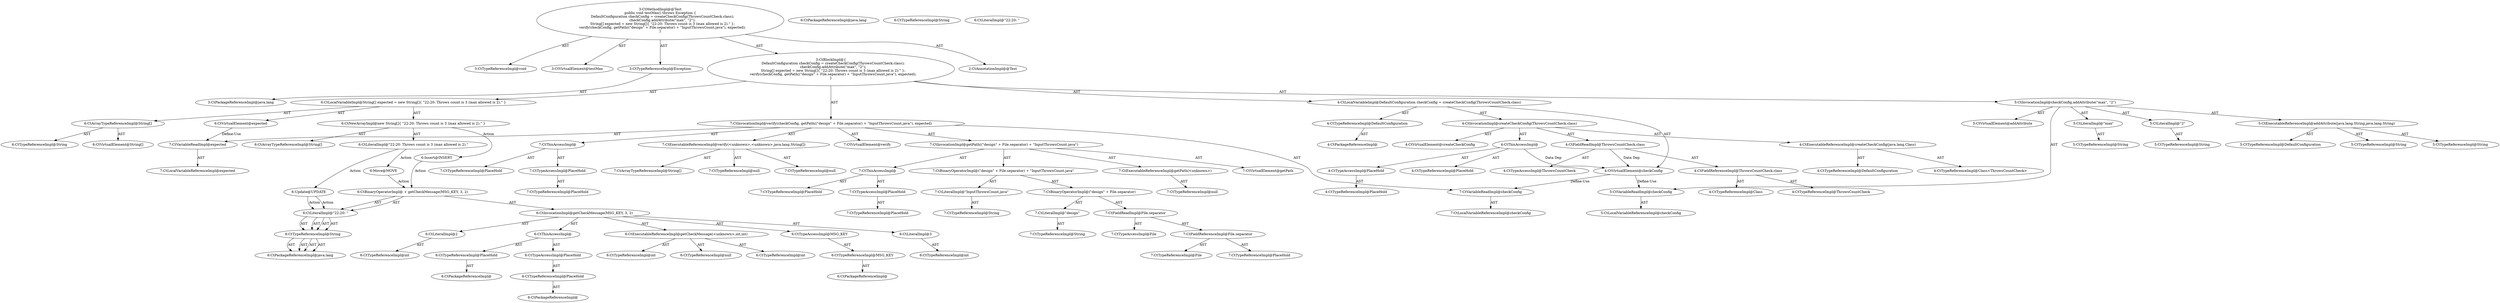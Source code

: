 digraph "testMax#?" {
0 [label="3:CtTypeReferenceImpl@void" shape=ellipse]
1 [label="3:CtVirtualElement@testMax" shape=ellipse]
2 [label="3:CtTypeReferenceImpl@Exception" shape=ellipse]
3 [label="3:CtPackageReferenceImpl@java.lang" shape=ellipse]
4 [label="4:CtTypeReferenceImpl@DefaultConfiguration" shape=ellipse]
5 [label="4:CtPackageReferenceImpl@" shape=ellipse]
6 [label="4:CtExecutableReferenceImpl@createCheckConfig(java.lang.Class)" shape=ellipse]
7 [label="4:CtTypeReferenceImpl@DefaultConfiguration" shape=ellipse]
8 [label="4:CtTypeReferenceImpl@Class<ThrowsCountCheck>" shape=ellipse]
9 [label="4:CtVirtualElement@createCheckConfig" shape=ellipse]
10 [label="4:CtTypeAccessImpl@PlaceHold" shape=ellipse]
11 [label="4:CtTypeReferenceImpl@PlaceHold" shape=ellipse]
12 [label="4:CtThisAccessImpl@" shape=ellipse]
13 [label="4:CtTypeReferenceImpl@PlaceHold" shape=ellipse]
14 [label="4:CtFieldReferenceImpl@ThrowsCountCheck.class" shape=ellipse]
15 [label="4:CtTypeReferenceImpl@ThrowsCountCheck" shape=ellipse]
16 [label="4:CtTypeReferenceImpl@Class" shape=ellipse]
17 [label="4:CtFieldReadImpl@ThrowsCountCheck.class" shape=ellipse]
18 [label="4:CtTypeAccessImpl@ThrowsCountCheck" shape=ellipse]
19 [label="4:CtInvocationImpl@createCheckConfig(ThrowsCountCheck.class)" shape=ellipse]
20 [label="4:CtVirtualElement@checkConfig" shape=ellipse]
21 [label="4:CtLocalVariableImpl@DefaultConfiguration checkConfig = createCheckConfig(ThrowsCountCheck.class)" shape=ellipse]
22 [label="5:CtExecutableReferenceImpl@addAttribute(java.lang.String,java.lang.String)" shape=ellipse]
23 [label="5:CtTypeReferenceImpl@DefaultConfiguration" shape=ellipse]
24 [label="5:CtTypeReferenceImpl@String" shape=ellipse]
25 [label="5:CtTypeReferenceImpl@String" shape=ellipse]
26 [label="5:CtVirtualElement@addAttribute" shape=ellipse]
27 [label="5:CtVariableReadImpl@checkConfig" shape=ellipse]
28 [label="5:CtLocalVariableReferenceImpl@checkConfig" shape=ellipse]
29 [label="5:CtLiteralImpl@\"max\"" shape=ellipse]
30 [label="5:CtTypeReferenceImpl@String" shape=ellipse]
31 [label="5:CtLiteralImpl@\"2\"" shape=ellipse]
32 [label="5:CtTypeReferenceImpl@String" shape=ellipse]
33 [label="5:CtInvocationImpl@checkConfig.addAttribute(\"max\", \"2\")" shape=ellipse]
34 [label="6:CtVirtualElement@String[]" shape=ellipse]
35 [label="6:CtArrayTypeReferenceImpl@String[]" shape=ellipse]
36 [label="6:CtTypeReferenceImpl@String" shape=ellipse]
37 [label="6:CtNewArrayImpl@new String[]\{ \"22:20: Throws count is 3 (max allowed is 2).\" \}" shape=ellipse]
38 [label="6:CtArrayTypeReferenceImpl@String[]" shape=ellipse]
39 [label="6:CtLiteralImpl@\"22:20: Throws count is 3 (max allowed is 2).\"" shape=ellipse]
40 [label="6:CtVirtualElement@expected" shape=ellipse]
41 [label="6:CtLocalVariableImpl@String[] expected = new String[]\{ \"22:20: Throws count is 3 (max allowed is 2).\" \}" shape=ellipse]
42 [label="7:CtExecutableReferenceImpl@verify(<unknown>,<unknown>,java.lang.String[])" shape=ellipse]
43 [label="7:CtTypeReferenceImpl@null" shape=ellipse]
44 [label="7:CtTypeReferenceImpl@null" shape=ellipse]
45 [label="7:CtArrayTypeReferenceImpl@String[]" shape=ellipse]
46 [label="7:CtVirtualElement@verify" shape=ellipse]
47 [label="7:CtTypeAccessImpl@PlaceHold" shape=ellipse]
48 [label="7:CtTypeReferenceImpl@PlaceHold" shape=ellipse]
49 [label="7:CtThisAccessImpl@" shape=ellipse]
50 [label="7:CtTypeReferenceImpl@PlaceHold" shape=ellipse]
51 [label="7:CtVariableReadImpl@checkConfig" shape=ellipse]
52 [label="7:CtLocalVariableReferenceImpl@checkConfig" shape=ellipse]
53 [label="7:CtExecutableReferenceImpl@getPath(<unknown>)" shape=ellipse]
54 [label="7:CtTypeReferenceImpl@null" shape=ellipse]
55 [label="7:CtVirtualElement@getPath" shape=ellipse]
56 [label="7:CtTypeAccessImpl@PlaceHold" shape=ellipse]
57 [label="7:CtTypeReferenceImpl@PlaceHold" shape=ellipse]
58 [label="7:CtThisAccessImpl@" shape=ellipse]
59 [label="7:CtTypeReferenceImpl@PlaceHold" shape=ellipse]
60 [label="7:CtLiteralImpl@\"design\"" shape=ellipse]
61 [label="7:CtTypeReferenceImpl@String" shape=ellipse]
62 [label="7:CtFieldReferenceImpl@File.separator" shape=ellipse]
63 [label="7:CtTypeReferenceImpl@File" shape=ellipse]
64 [label="7:CtTypeReferenceImpl@PlaceHold" shape=ellipse]
65 [label="7:CtFieldReadImpl@File.separator" shape=ellipse]
66 [label="7:CtTypeAccessImpl@File" shape=ellipse]
67 [label="7:CtBinaryOperatorImpl@(\"design\" + File.separator)" shape=ellipse]
68 [label="7:CtLiteralImpl@\"InputThrowsCount.java\"" shape=ellipse]
69 [label="7:CtTypeReferenceImpl@String" shape=ellipse]
70 [label="7:CtBinaryOperatorImpl@(\"design\" + File.separator) + \"InputThrowsCount.java\"" shape=ellipse]
71 [label="7:CtInvocationImpl@getPath((\"design\" + File.separator) + \"InputThrowsCount.java\")" shape=ellipse]
72 [label="7:CtVariableReadImpl@expected" shape=ellipse]
73 [label="7:CtLocalVariableReferenceImpl@expected" shape=ellipse]
74 [label="7:CtInvocationImpl@verify(checkConfig, getPath((\"design\" + File.separator) + \"InputThrowsCount.java\"), expected)" shape=ellipse]
75 [label="3:CtBlockImpl@\{
    DefaultConfiguration checkConfig = createCheckConfig(ThrowsCountCheck.class);
    checkConfig.addAttribute(\"max\", \"2\");
    String[] expected = new String[]\{ \"22:20: Throws count is 3 (max allowed is 2).\" \};
    verify(checkConfig, getPath((\"design\" + File.separator) + \"InputThrowsCount.java\"), expected);
\}" shape=ellipse]
76 [label="3:CtMethodImpl@@Test
public void testMax() throws Exception \{
    DefaultConfiguration checkConfig = createCheckConfig(ThrowsCountCheck.class);
    checkConfig.addAttribute(\"max\", \"2\");
    String[] expected = new String[]\{ \"22:20: Throws count is 3 (max allowed is 2).\" \};
    verify(checkConfig, getPath((\"design\" + File.separator) + \"InputThrowsCount.java\"), expected);
\}" shape=ellipse]
77 [label="2:CtAnnotationImpl@@Test" shape=ellipse]
78 [label="6:Update@UPDATE" shape=ellipse]
79 [label="6:CtPackageReferenceImpl@java.lang" shape=ellipse]
80 [label="6:CtTypeReferenceImpl@String" shape=ellipse]
81 [label="6:CtLiteralImpl@\"22:20: \"" shape=ellipse]
82 [label="6:Insert@INSERT" shape=ellipse]
83 [label="6:CtPackageReferenceImpl@java.lang" shape=ellipse]
84 [label="6:CtTypeReferenceImpl@String" shape=ellipse]
85 [label="6:CtLiteralImpl@\"22:20: \"" shape=ellipse]
86 [label="6:CtPackageReferenceImpl@" shape=ellipse]
87 [label="6:CtTypeReferenceImpl@PlaceHold" shape=ellipse]
88 [label="6:CtPackageReferenceImpl@" shape=ellipse]
89 [label="6:CtTypeReferenceImpl@PlaceHold" shape=ellipse]
90 [label="6:CtTypeAccessImpl@PlaceHold" shape=ellipse]
91 [label="6:CtThisAccessImpl@" shape=ellipse]
92 [label="6:CtTypeReferenceImpl@null" shape=ellipse]
93 [label="6:CtTypeReferenceImpl@int" shape=ellipse]
94 [label="6:CtTypeReferenceImpl@int" shape=ellipse]
95 [label="6:CtExecutableReferenceImpl@getCheckMessage(<unknown>,int,int)" shape=ellipse]
96 [label="6:CtPackageReferenceImpl@" shape=ellipse]
97 [label="6:CtTypeReferenceImpl@MSG_KEY" shape=ellipse]
98 [label="6:CtTypeAccessImpl@MSG_KEY" shape=ellipse]
99 [label="6:CtTypeReferenceImpl@int" shape=ellipse]
100 [label="6:CtLiteralImpl@3" shape=ellipse]
101 [label="6:CtTypeReferenceImpl@int" shape=ellipse]
102 [label="6:CtLiteralImpl@2" shape=ellipse]
103 [label="6:CtInvocationImpl@getCheckMessage(MSG_KEY, 3, 2)" shape=ellipse]
104 [label="6:CtBinaryOperatorImpl@ + getCheckMessage(MSG_KEY, 3, 2)" shape=ellipse]
105 [label="6:Move@MOVE" shape=ellipse]
2 -> 3 [label="AST"];
4 -> 5 [label="AST"];
6 -> 7 [label="AST"];
6 -> 8 [label="AST"];
10 -> 11 [label="AST"];
12 -> 13 [label="AST"];
12 -> 10 [label="AST"];
12 -> 20 [label="Data Dep"];
14 -> 15 [label="AST"];
14 -> 16 [label="AST"];
17 -> 18 [label="AST"];
17 -> 14 [label="AST"];
17 -> 20 [label="Data Dep"];
19 -> 9 [label="AST"];
19 -> 12 [label="AST"];
19 -> 6 [label="AST"];
19 -> 17 [label="AST"];
20 -> 27 [label="Define-Use"];
20 -> 51 [label="Define-Use"];
21 -> 20 [label="AST"];
21 -> 4 [label="AST"];
21 -> 19 [label="AST"];
22 -> 23 [label="AST"];
22 -> 24 [label="AST"];
22 -> 25 [label="AST"];
27 -> 28 [label="AST"];
29 -> 30 [label="AST"];
31 -> 32 [label="AST"];
33 -> 26 [label="AST"];
33 -> 27 [label="AST"];
33 -> 22 [label="AST"];
33 -> 29 [label="AST"];
33 -> 31 [label="AST"];
35 -> 34 [label="AST"];
35 -> 36 [label="AST"];
37 -> 38 [label="AST"];
37 -> 39 [label="AST"];
37 -> 82 [label="Action"];
39 -> 78 [label="Action"];
39 -> 105 [label="Action"];
40 -> 72 [label="Define-Use"];
41 -> 40 [label="AST"];
41 -> 35 [label="AST"];
41 -> 37 [label="AST"];
42 -> 43 [label="AST"];
42 -> 44 [label="AST"];
42 -> 45 [label="AST"];
47 -> 48 [label="AST"];
49 -> 50 [label="AST"];
49 -> 47 [label="AST"];
51 -> 52 [label="AST"];
53 -> 54 [label="AST"];
56 -> 57 [label="AST"];
58 -> 59 [label="AST"];
58 -> 56 [label="AST"];
60 -> 61 [label="AST"];
62 -> 63 [label="AST"];
62 -> 64 [label="AST"];
65 -> 66 [label="AST"];
65 -> 62 [label="AST"];
67 -> 60 [label="AST"];
67 -> 65 [label="AST"];
68 -> 69 [label="AST"];
70 -> 67 [label="AST"];
70 -> 68 [label="AST"];
71 -> 55 [label="AST"];
71 -> 58 [label="AST"];
71 -> 53 [label="AST"];
71 -> 70 [label="AST"];
72 -> 73 [label="AST"];
74 -> 46 [label="AST"];
74 -> 49 [label="AST"];
74 -> 42 [label="AST"];
74 -> 51 [label="AST"];
74 -> 71 [label="AST"];
74 -> 72 [label="AST"];
75 -> 21 [label="AST"];
75 -> 33 [label="AST"];
75 -> 41 [label="AST"];
75 -> 74 [label="AST"];
76 -> 1 [label="AST"];
76 -> 77 [label="AST"];
76 -> 0 [label="AST"];
76 -> 2 [label="AST"];
76 -> 75 [label="AST"];
78 -> 85 [label="Action"];
78 -> 85 [label="Action"];
84 -> 83 [label="AST"];
84 -> 83 [label="AST"];
85 -> 84 [label="AST"];
85 -> 84 [label="AST"];
82 -> 104 [label="Action"];
84 -> 83 [label="AST"];
84 -> 83 [label="AST"];
85 -> 84 [label="AST"];
85 -> 84 [label="AST"];
87 -> 86 [label="AST"];
89 -> 88 [label="AST"];
90 -> 89 [label="AST"];
91 -> 87 [label="AST"];
91 -> 90 [label="AST"];
95 -> 92 [label="AST"];
95 -> 93 [label="AST"];
95 -> 94 [label="AST"];
97 -> 96 [label="AST"];
98 -> 97 [label="AST"];
100 -> 99 [label="AST"];
102 -> 101 [label="AST"];
103 -> 91 [label="AST"];
103 -> 95 [label="AST"];
103 -> 98 [label="AST"];
103 -> 100 [label="AST"];
103 -> 102 [label="AST"];
104 -> 85 [label="AST"];
104 -> 85 [label="AST"];
104 -> 103 [label="AST"];
105 -> 104 [label="Action"];
}
